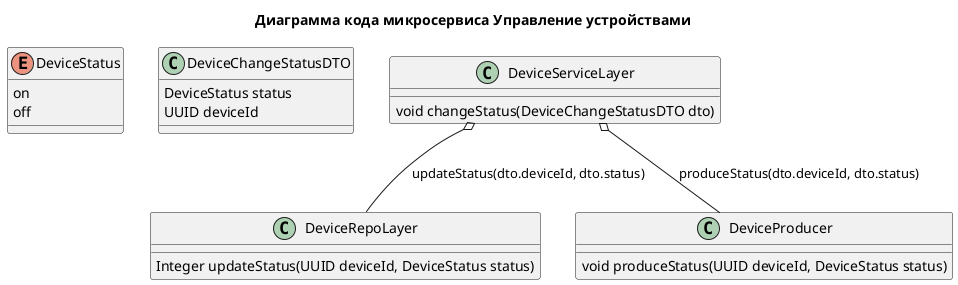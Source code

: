 @startuml

title Диаграмма кода микросервиса Управление устройствами

enum DeviceStatus
DeviceStatus : on
DeviceStatus : off

DeviceChangeStatusDTO : DeviceStatus status
DeviceChangeStatusDTO : UUID deviceId

DeviceServiceLayer o-- DeviceRepoLayer : updateStatus(dto.deviceId, dto.status)
DeviceServiceLayer o-- DeviceProducer : produceStatus(dto.deviceId, dto.status)

DeviceServiceLayer : void changeStatus(DeviceChangeStatusDTO dto)
DeviceRepoLayer : Integer updateStatus(UUID deviceId, DeviceStatus status)
DeviceProducer : void produceStatus(UUID deviceId, DeviceStatus status)

@enduml

